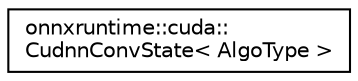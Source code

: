 digraph "Graphical Class Hierarchy"
{
  edge [fontname="Helvetica",fontsize="10",labelfontname="Helvetica",labelfontsize="10"];
  node [fontname="Helvetica",fontsize="10",shape=record];
  rankdir="LR";
  Node0 [label="onnxruntime::cuda::\lCudnnConvState\< AlgoType \>",height=0.2,width=0.4,color="black", fillcolor="white", style="filled",URL="$structonnxruntime_1_1cuda_1_1CudnnConvState.html"];
}
